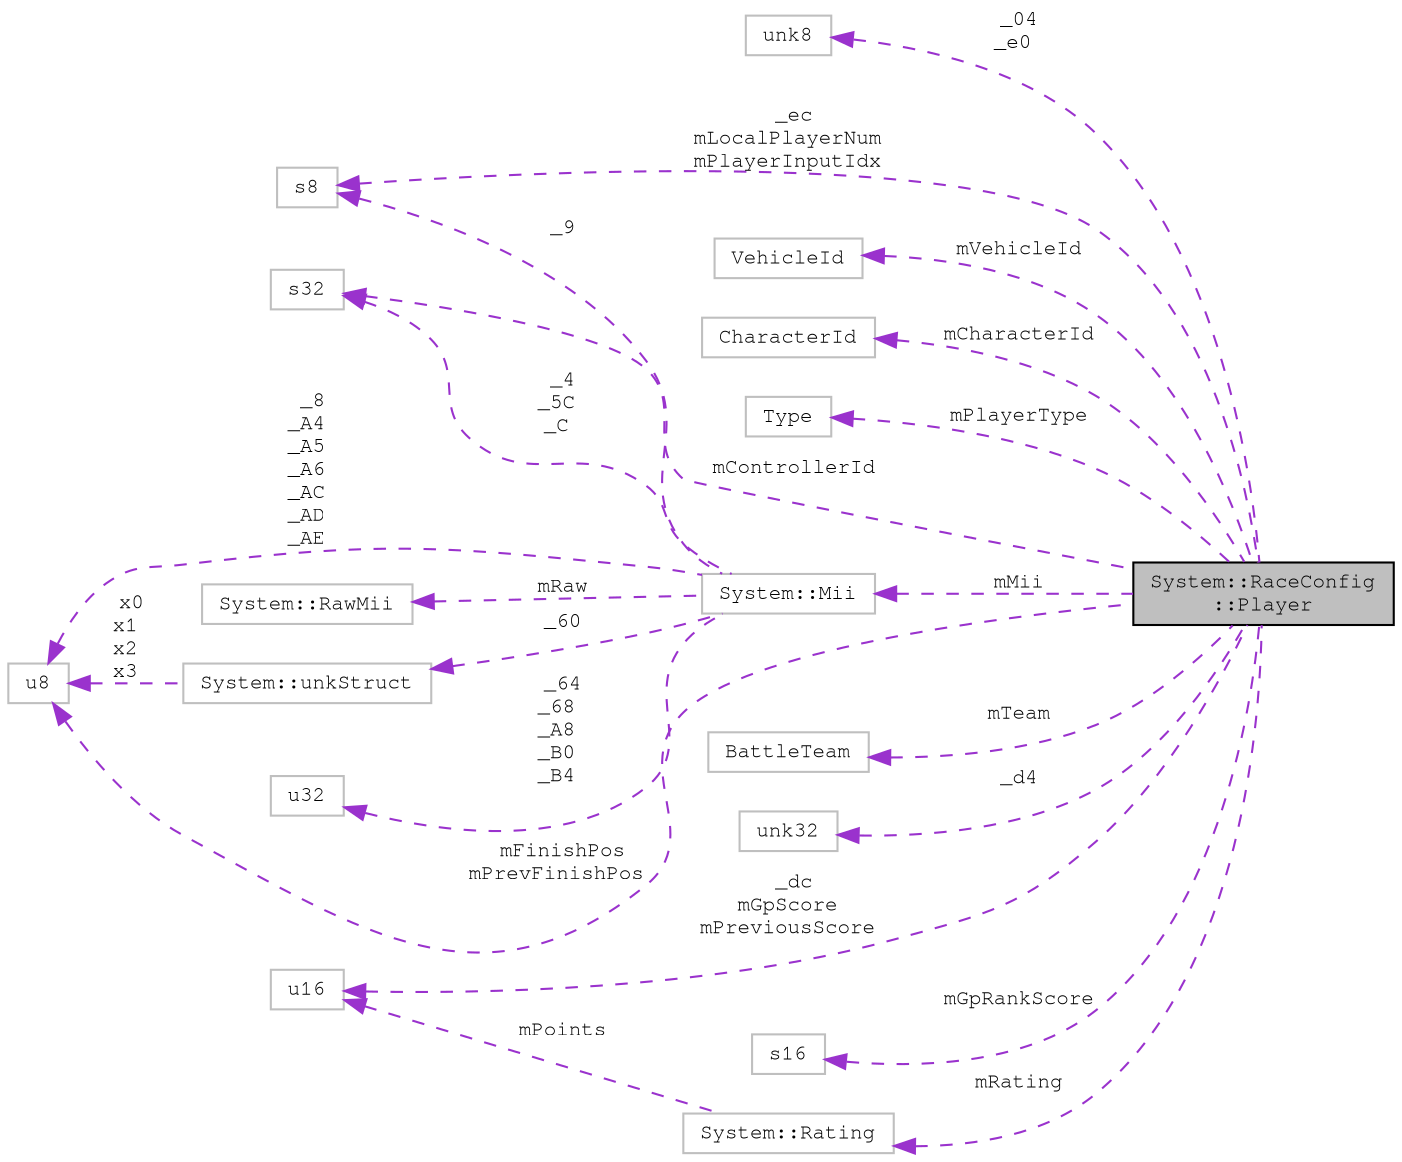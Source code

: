 digraph "System::RaceConfig::Player"
{
 // LATEX_PDF_SIZE
  edge [fontname="FreeMono",fontsize="10",labelfontname="FreeMono",labelfontsize="10"];
  node [fontname="FreeMono",fontsize="10",shape=record];
  rankdir="LR";
  Node1 [label="System::RaceConfig\l::Player",height=0.2,width=0.4,color="black", fillcolor="grey75", style="filled", fontcolor="black",tooltip=" "];
  Node2 -> Node1 [dir="back",color="darkorchid3",fontsize="10",style="dashed",label=" _04\n_e0" ,fontname="FreeMono"];
  Node2 [label="unk8",height=0.2,width=0.4,color="grey75", fillcolor="white", style="filled",tooltip=" "];
  Node3 -> Node1 [dir="back",color="darkorchid3",fontsize="10",style="dashed",label=" _ec\nmLocalPlayerNum\nmPlayerInputIdx" ,fontname="FreeMono"];
  Node3 [label="s8",height=0.2,width=0.4,color="grey75", fillcolor="white", style="filled",tooltip=" "];
  Node4 -> Node1 [dir="back",color="darkorchid3",fontsize="10",style="dashed",label=" mVehicleId" ,fontname="FreeMono"];
  Node4 [label="VehicleId",height=0.2,width=0.4,color="grey75", fillcolor="white", style="filled",tooltip=" "];
  Node5 -> Node1 [dir="back",color="darkorchid3",fontsize="10",style="dashed",label=" mCharacterId" ,fontname="FreeMono"];
  Node5 [label="CharacterId",height=0.2,width=0.4,color="grey75", fillcolor="white", style="filled",tooltip=" "];
  Node6 -> Node1 [dir="back",color="darkorchid3",fontsize="10",style="dashed",label=" mPlayerType" ,fontname="FreeMono"];
  Node6 [label="Type",height=0.2,width=0.4,color="grey75", fillcolor="white", style="filled",tooltip=" "];
  Node7 -> Node1 [dir="back",color="darkorchid3",fontsize="10",style="dashed",label=" mMii" ,fontname="FreeMono"];
  Node7 [label="System::Mii",height=0.2,width=0.4,color="grey75", fillcolor="white", style="filled",URL="$class_system_1_1_mii.html",tooltip=" "];
  Node8 -> Node7 [dir="back",color="darkorchid3",fontsize="10",style="dashed",label=" _4\n_5C\n_C" ,fontname="FreeMono"];
  Node8 [label="s32",height=0.2,width=0.4,color="grey75", fillcolor="white", style="filled",tooltip=" "];
  Node9 -> Node7 [dir="back",color="darkorchid3",fontsize="10",style="dashed",label=" _8\n_A4\n_A5\n_A6\n_AC\n_AD\n_AE" ,fontname="FreeMono"];
  Node9 [label="u8",height=0.2,width=0.4,color="grey75", fillcolor="white", style="filled",tooltip=" "];
  Node3 -> Node7 [dir="back",color="darkorchid3",fontsize="10",style="dashed",label=" _9" ,fontname="FreeMono"];
  Node10 -> Node7 [dir="back",color="darkorchid3",fontsize="10",style="dashed",label=" mRaw" ,fontname="FreeMono"];
  Node10 [label="System::RawMii",height=0.2,width=0.4,color="grey75", fillcolor="white", style="filled",URL="$class_system_1_1_raw_mii.html",tooltip=" "];
  Node11 -> Node7 [dir="back",color="darkorchid3",fontsize="10",style="dashed",label=" _60" ,fontname="FreeMono"];
  Node11 [label="System::unkStruct",height=0.2,width=0.4,color="grey75", fillcolor="white", style="filled",URL="$struct_system_1_1unk_struct.html",tooltip=" "];
  Node9 -> Node11 [dir="back",color="darkorchid3",fontsize="10",style="dashed",label=" x0\nx1\nx2\nx3" ,fontname="FreeMono"];
  Node12 -> Node7 [dir="back",color="darkorchid3",fontsize="10",style="dashed",label=" _64\n_68\n_A8\n_B0\n_B4" ,fontname="FreeMono"];
  Node12 [label="u32",height=0.2,width=0.4,color="grey75", fillcolor="white", style="filled",tooltip=" "];
  Node13 -> Node1 [dir="back",color="darkorchid3",fontsize="10",style="dashed",label=" mTeam" ,fontname="FreeMono"];
  Node13 [label="BattleTeam",height=0.2,width=0.4,color="grey75", fillcolor="white", style="filled",tooltip=" "];
  Node8 -> Node1 [dir="back",color="darkorchid3",fontsize="10",style="dashed",label=" mControllerId" ,fontname="FreeMono"];
  Node14 -> Node1 [dir="back",color="darkorchid3",fontsize="10",style="dashed",label=" _d4" ,fontname="FreeMono"];
  Node14 [label="unk32",height=0.2,width=0.4,color="grey75", fillcolor="white", style="filled",tooltip=" "];
  Node15 -> Node1 [dir="back",color="darkorchid3",fontsize="10",style="dashed",label=" _dc\nmGpScore\nmPreviousScore" ,fontname="FreeMono"];
  Node15 [label="u16",height=0.2,width=0.4,color="grey75", fillcolor="white", style="filled",tooltip=" "];
  Node16 -> Node1 [dir="back",color="darkorchid3",fontsize="10",style="dashed",label=" mGpRankScore" ,fontname="FreeMono"];
  Node16 [label="s16",height=0.2,width=0.4,color="grey75", fillcolor="white", style="filled",tooltip=" "];
  Node9 -> Node1 [dir="back",color="darkorchid3",fontsize="10",style="dashed",label=" mFinishPos\nmPrevFinishPos" ,fontname="FreeMono"];
  Node17 -> Node1 [dir="back",color="darkorchid3",fontsize="10",style="dashed",label=" mRating" ,fontname="FreeMono"];
  Node17 [label="System::Rating",height=0.2,width=0.4,color="grey75", fillcolor="white", style="filled",URL="$class_system_1_1_rating.html",tooltip=" "];
  Node15 -> Node17 [dir="back",color="darkorchid3",fontsize="10",style="dashed",label=" mPoints" ,fontname="FreeMono"];
}
